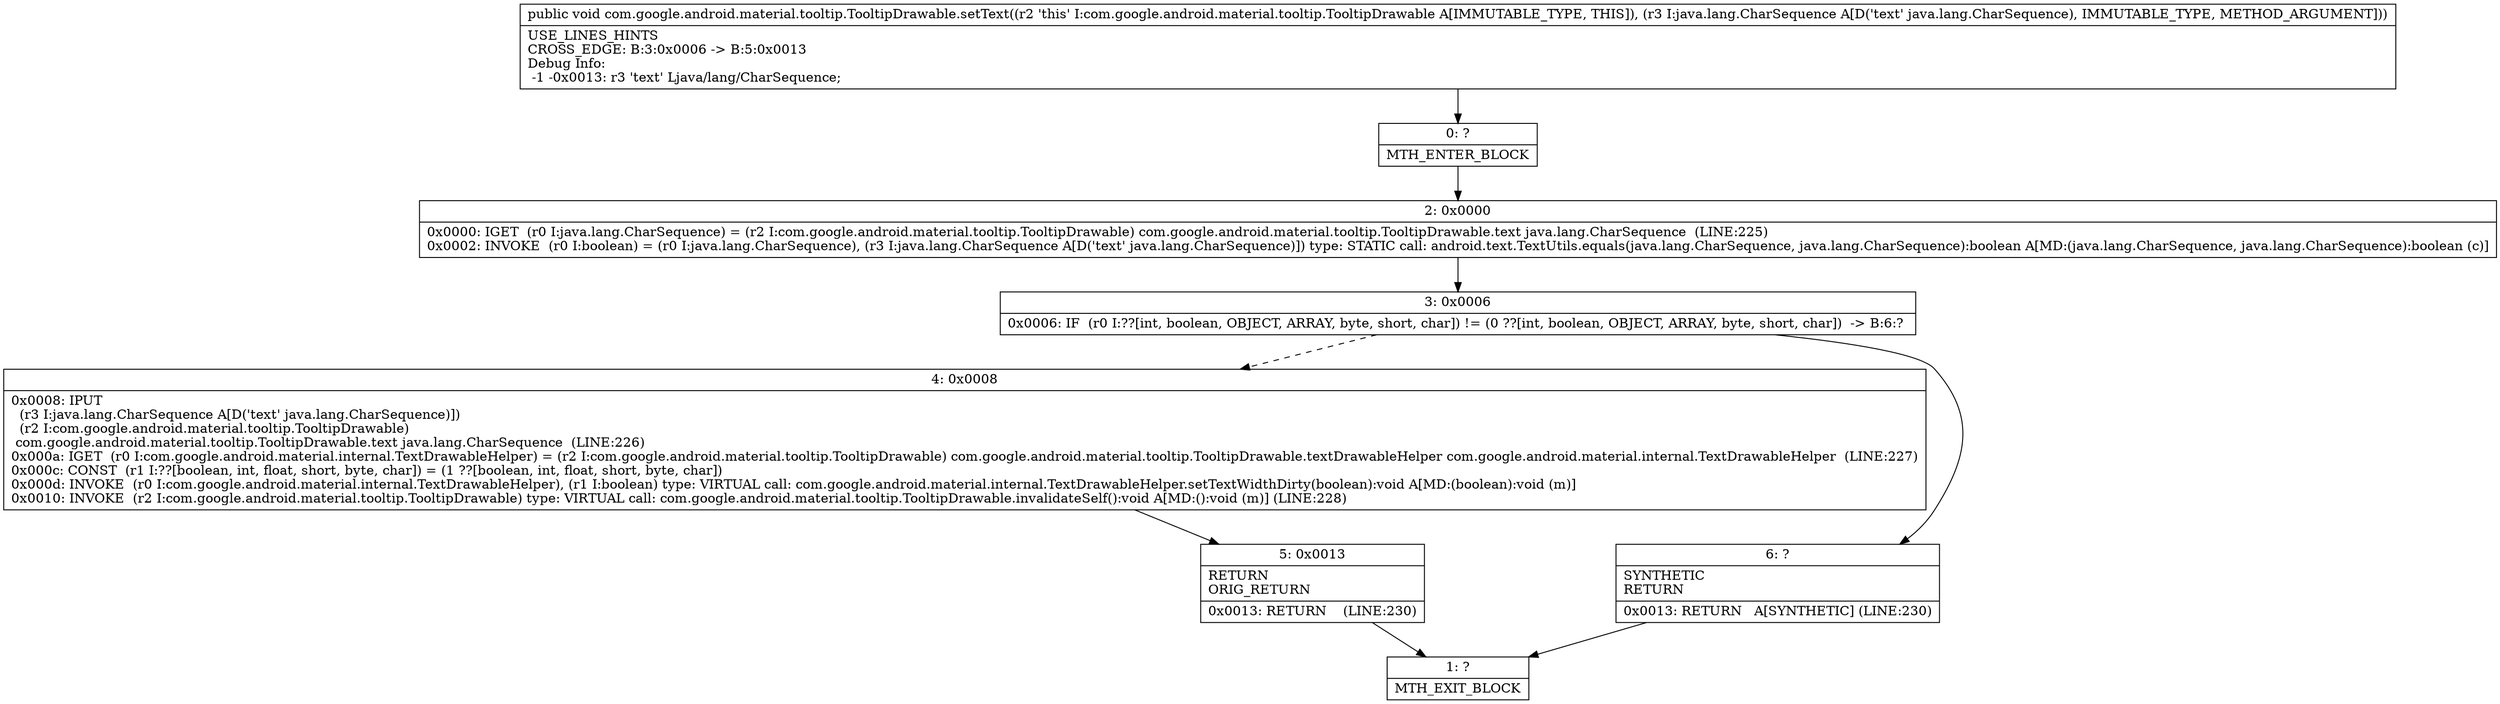 digraph "CFG forcom.google.android.material.tooltip.TooltipDrawable.setText(Ljava\/lang\/CharSequence;)V" {
Node_0 [shape=record,label="{0\:\ ?|MTH_ENTER_BLOCK\l}"];
Node_2 [shape=record,label="{2\:\ 0x0000|0x0000: IGET  (r0 I:java.lang.CharSequence) = (r2 I:com.google.android.material.tooltip.TooltipDrawable) com.google.android.material.tooltip.TooltipDrawable.text java.lang.CharSequence  (LINE:225)\l0x0002: INVOKE  (r0 I:boolean) = (r0 I:java.lang.CharSequence), (r3 I:java.lang.CharSequence A[D('text' java.lang.CharSequence)]) type: STATIC call: android.text.TextUtils.equals(java.lang.CharSequence, java.lang.CharSequence):boolean A[MD:(java.lang.CharSequence, java.lang.CharSequence):boolean (c)]\l}"];
Node_3 [shape=record,label="{3\:\ 0x0006|0x0006: IF  (r0 I:??[int, boolean, OBJECT, ARRAY, byte, short, char]) != (0 ??[int, boolean, OBJECT, ARRAY, byte, short, char])  \-\> B:6:? \l}"];
Node_4 [shape=record,label="{4\:\ 0x0008|0x0008: IPUT  \l  (r3 I:java.lang.CharSequence A[D('text' java.lang.CharSequence)])\l  (r2 I:com.google.android.material.tooltip.TooltipDrawable)\l com.google.android.material.tooltip.TooltipDrawable.text java.lang.CharSequence  (LINE:226)\l0x000a: IGET  (r0 I:com.google.android.material.internal.TextDrawableHelper) = (r2 I:com.google.android.material.tooltip.TooltipDrawable) com.google.android.material.tooltip.TooltipDrawable.textDrawableHelper com.google.android.material.internal.TextDrawableHelper  (LINE:227)\l0x000c: CONST  (r1 I:??[boolean, int, float, short, byte, char]) = (1 ??[boolean, int, float, short, byte, char]) \l0x000d: INVOKE  (r0 I:com.google.android.material.internal.TextDrawableHelper), (r1 I:boolean) type: VIRTUAL call: com.google.android.material.internal.TextDrawableHelper.setTextWidthDirty(boolean):void A[MD:(boolean):void (m)]\l0x0010: INVOKE  (r2 I:com.google.android.material.tooltip.TooltipDrawable) type: VIRTUAL call: com.google.android.material.tooltip.TooltipDrawable.invalidateSelf():void A[MD:():void (m)] (LINE:228)\l}"];
Node_5 [shape=record,label="{5\:\ 0x0013|RETURN\lORIG_RETURN\l|0x0013: RETURN    (LINE:230)\l}"];
Node_1 [shape=record,label="{1\:\ ?|MTH_EXIT_BLOCK\l}"];
Node_6 [shape=record,label="{6\:\ ?|SYNTHETIC\lRETURN\l|0x0013: RETURN   A[SYNTHETIC] (LINE:230)\l}"];
MethodNode[shape=record,label="{public void com.google.android.material.tooltip.TooltipDrawable.setText((r2 'this' I:com.google.android.material.tooltip.TooltipDrawable A[IMMUTABLE_TYPE, THIS]), (r3 I:java.lang.CharSequence A[D('text' java.lang.CharSequence), IMMUTABLE_TYPE, METHOD_ARGUMENT]))  | USE_LINES_HINTS\lCROSS_EDGE: B:3:0x0006 \-\> B:5:0x0013\lDebug Info:\l  \-1 \-0x0013: r3 'text' Ljava\/lang\/CharSequence;\l}"];
MethodNode -> Node_0;Node_0 -> Node_2;
Node_2 -> Node_3;
Node_3 -> Node_4[style=dashed];
Node_3 -> Node_6;
Node_4 -> Node_5;
Node_5 -> Node_1;
Node_6 -> Node_1;
}

